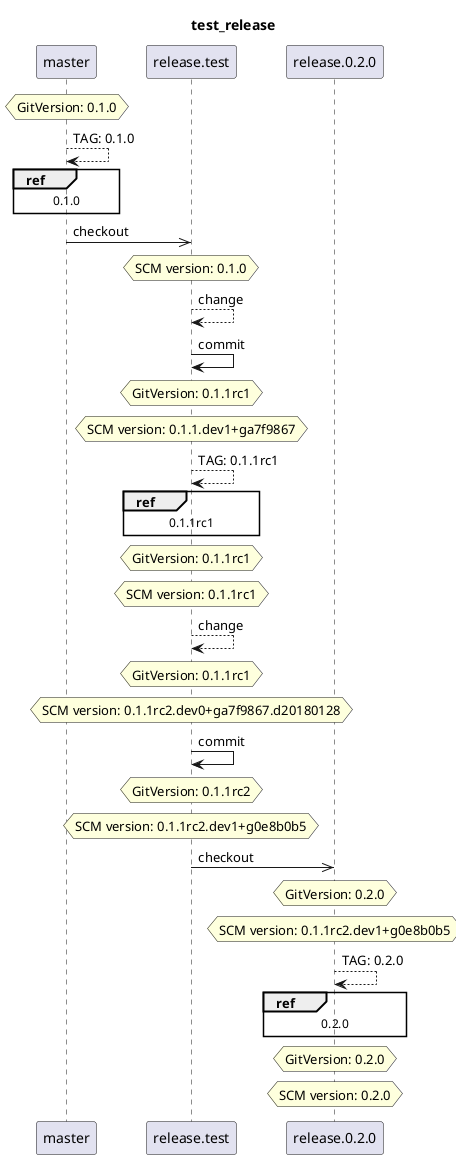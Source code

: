 @startuml
title test_release
skinparam ParticipantPadding 20
skinparam BoxPadding 10
participant master
hnote over master: GitVersion: 0.1.0
master --> master: TAG: 0.1.0
ref over master: 0.1.0
master ->> release.test: checkout
hnote over release.test: SCM version: 0.1.0
release.test --> release.test: change
release.test -> release.test: commit
hnote over release.test: GitVersion: 0.1.1rc1
hnote over release.test: SCM version: 0.1.1.dev1+ga7f9867
release.test --> release.test: TAG: 0.1.1rc1
ref over release.test: 0.1.1rc1
hnote over release.test: GitVersion: 0.1.1rc1
hnote over release.test: SCM version: 0.1.1rc1
release.test --> release.test: change
hnote over release.test: GitVersion: 0.1.1rc1
hnote over release.test: SCM version: 0.1.1rc2.dev0+ga7f9867.d20180128
release.test -> release.test: commit
hnote over release.test: GitVersion: 0.1.1rc2
hnote over release.test: SCM version: 0.1.1rc2.dev1+g0e8b0b5
release.test ->> release.0.2.0: checkout
hnote over release.0.2.0: GitVersion: 0.2.0
hnote over release.0.2.0: SCM version: 0.1.1rc2.dev1+g0e8b0b5
release.0.2.0 --> release.0.2.0: TAG: 0.2.0
ref over release.0.2.0: 0.2.0
hnote over release.0.2.0: GitVersion: 0.2.0
hnote over release.0.2.0: SCM version: 0.2.0
@enduml